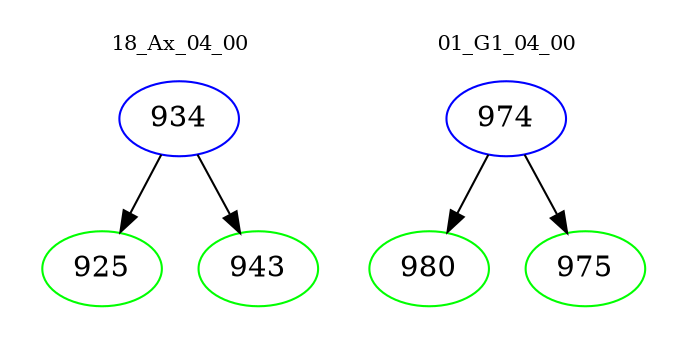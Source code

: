 digraph{
subgraph cluster_0 {
color = white
label = "18_Ax_04_00";
fontsize=10;
T0_934 [label="934", color="blue"]
T0_934 -> T0_925 [color="black"]
T0_925 [label="925", color="green"]
T0_934 -> T0_943 [color="black"]
T0_943 [label="943", color="green"]
}
subgraph cluster_1 {
color = white
label = "01_G1_04_00";
fontsize=10;
T1_974 [label="974", color="blue"]
T1_974 -> T1_980 [color="black"]
T1_980 [label="980", color="green"]
T1_974 -> T1_975 [color="black"]
T1_975 [label="975", color="green"]
}
}
